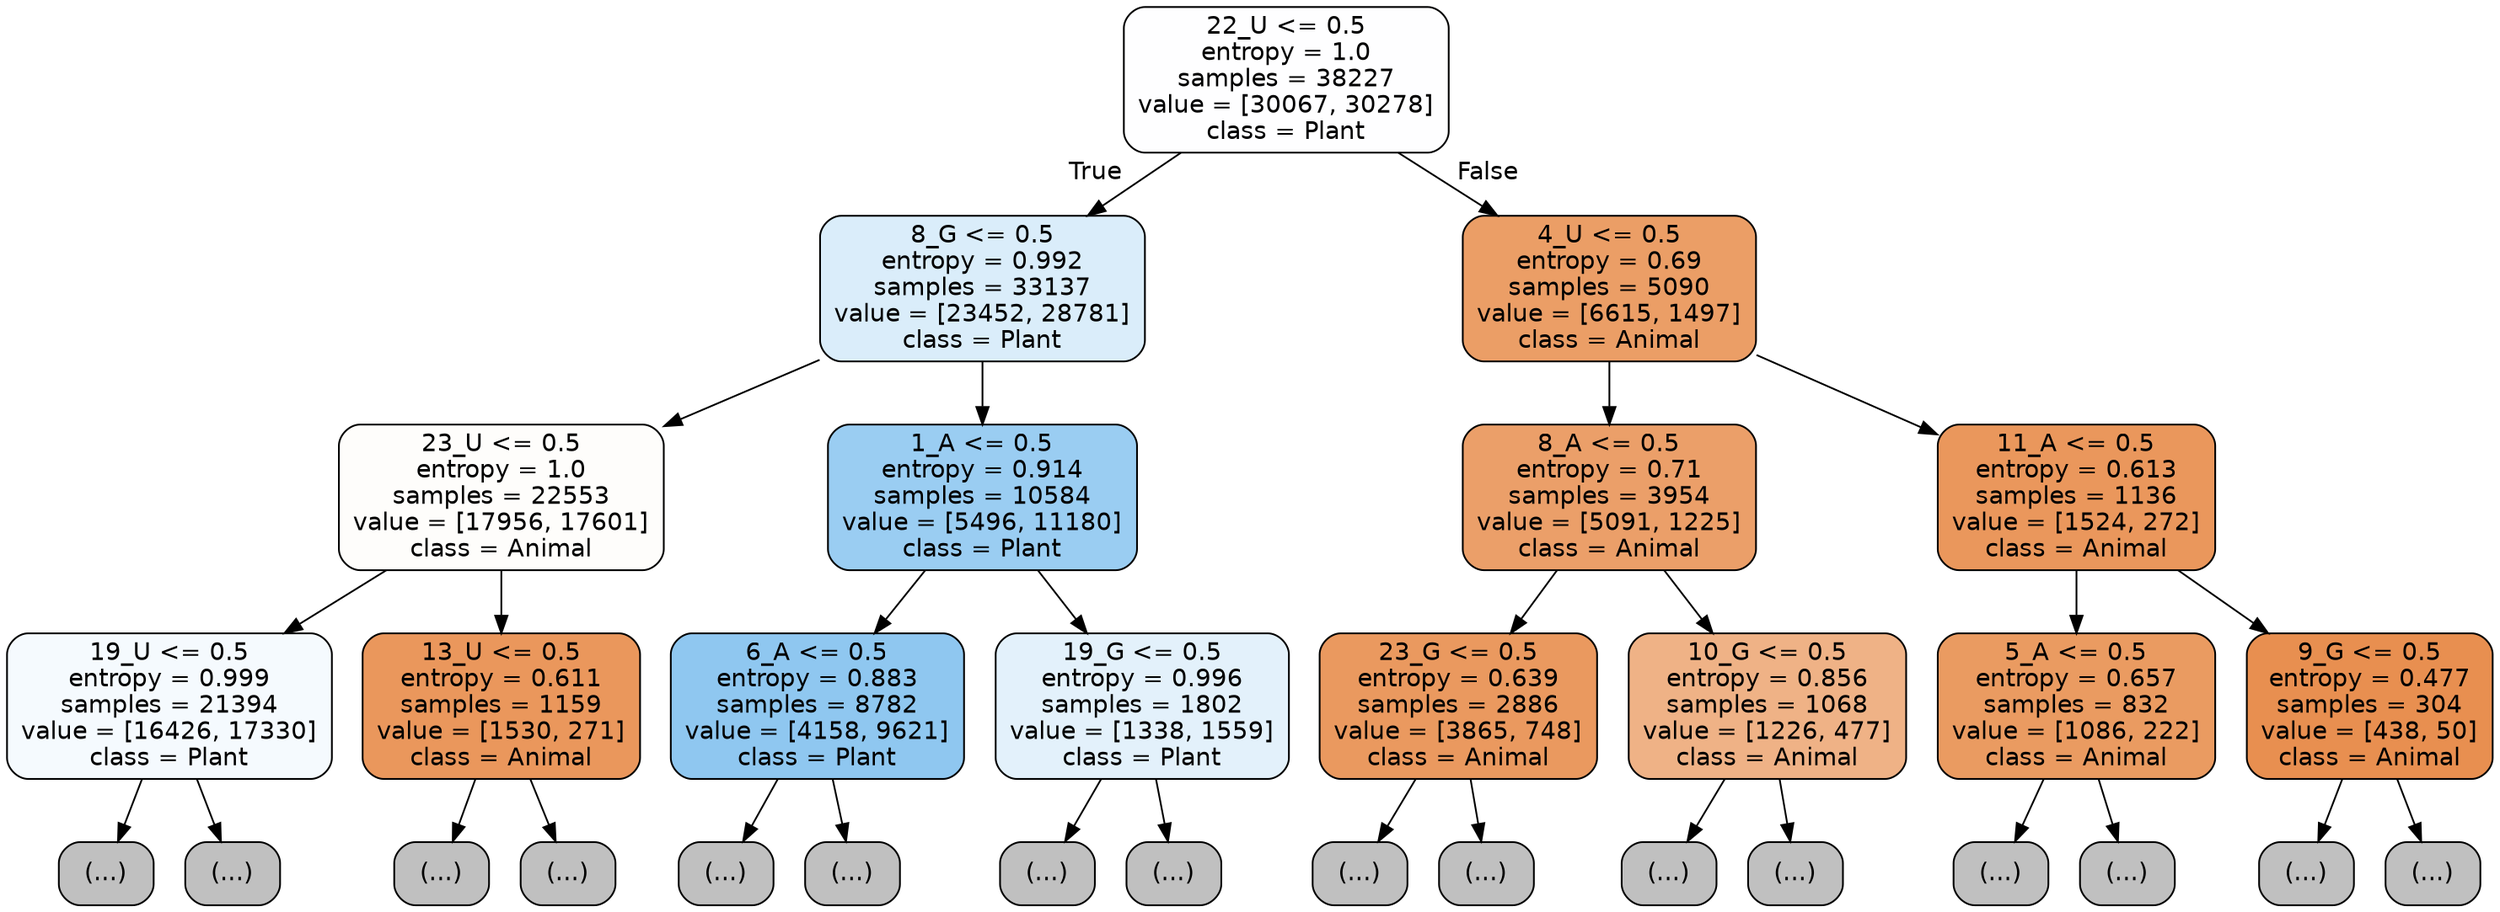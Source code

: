 digraph Tree {
node [shape=box, style="filled, rounded", color="black", fontname="helvetica"] ;
edge [fontname="helvetica"] ;
0 [label="22_U <= 0.5\nentropy = 1.0\nsamples = 38227\nvalue = [30067, 30278]\nclass = Plant", fillcolor="#fefeff"] ;
1 [label="8_G <= 0.5\nentropy = 0.992\nsamples = 33137\nvalue = [23452, 28781]\nclass = Plant", fillcolor="#daedfa"] ;
0 -> 1 [labeldistance=2.5, labelangle=45, headlabel="True"] ;
2 [label="23_U <= 0.5\nentropy = 1.0\nsamples = 22553\nvalue = [17956, 17601]\nclass = Animal", fillcolor="#fefdfb"] ;
1 -> 2 ;
3 [label="19_U <= 0.5\nentropy = 0.999\nsamples = 21394\nvalue = [16426, 17330]\nclass = Plant", fillcolor="#f5fafe"] ;
2 -> 3 ;
4 [label="(...)", fillcolor="#C0C0C0"] ;
3 -> 4 ;
7701 [label="(...)", fillcolor="#C0C0C0"] ;
3 -> 7701 ;
10562 [label="13_U <= 0.5\nentropy = 0.611\nsamples = 1159\nvalue = [1530, 271]\nclass = Animal", fillcolor="#ea975c"] ;
2 -> 10562 ;
10563 [label="(...)", fillcolor="#C0C0C0"] ;
10562 -> 10563 ;
10896 [label="(...)", fillcolor="#C0C0C0"] ;
10562 -> 10896 ;
10995 [label="1_A <= 0.5\nentropy = 0.914\nsamples = 10584\nvalue = [5496, 11180]\nclass = Plant", fillcolor="#9acdf2"] ;
1 -> 10995 ;
10996 [label="6_A <= 0.5\nentropy = 0.883\nsamples = 8782\nvalue = [4158, 9621]\nclass = Plant", fillcolor="#8fc7f0"] ;
10995 -> 10996 ;
10997 [label="(...)", fillcolor="#C0C0C0"] ;
10996 -> 10997 ;
13268 [label="(...)", fillcolor="#C0C0C0"] ;
10996 -> 13268 ;
14011 [label="19_G <= 0.5\nentropy = 0.996\nsamples = 1802\nvalue = [1338, 1559]\nclass = Plant", fillcolor="#e3f1fb"] ;
10995 -> 14011 ;
14012 [label="(...)", fillcolor="#C0C0C0"] ;
14011 -> 14012 ;
14701 [label="(...)", fillcolor="#C0C0C0"] ;
14011 -> 14701 ;
14940 [label="4_U <= 0.5\nentropy = 0.69\nsamples = 5090\nvalue = [6615, 1497]\nclass = Animal", fillcolor="#eb9e66"] ;
0 -> 14940 [labeldistance=2.5, labelangle=-45, headlabel="False"] ;
14941 [label="8_A <= 0.5\nentropy = 0.71\nsamples = 3954\nvalue = [5091, 1225]\nclass = Animal", fillcolor="#eb9f69"] ;
14940 -> 14941 ;
14942 [label="23_G <= 0.5\nentropy = 0.639\nsamples = 2886\nvalue = [3865, 748]\nclass = Animal", fillcolor="#ea995f"] ;
14941 -> 14942 ;
14943 [label="(...)", fillcolor="#C0C0C0"] ;
14942 -> 14943 ;
15934 [label="(...)", fillcolor="#C0C0C0"] ;
14942 -> 15934 ;
16047 [label="10_G <= 0.5\nentropy = 0.856\nsamples = 1068\nvalue = [1226, 477]\nclass = Animal", fillcolor="#efb286"] ;
14941 -> 16047 ;
16048 [label="(...)", fillcolor="#C0C0C0"] ;
16047 -> 16048 ;
16343 [label="(...)", fillcolor="#C0C0C0"] ;
16047 -> 16343 ;
16476 [label="11_A <= 0.5\nentropy = 0.613\nsamples = 1136\nvalue = [1524, 272]\nclass = Animal", fillcolor="#ea975c"] ;
14940 -> 16476 ;
16477 [label="5_A <= 0.5\nentropy = 0.657\nsamples = 832\nvalue = [1086, 222]\nclass = Animal", fillcolor="#ea9b61"] ;
16476 -> 16477 ;
16478 [label="(...)", fillcolor="#C0C0C0"] ;
16477 -> 16478 ;
16779 [label="(...)", fillcolor="#C0C0C0"] ;
16477 -> 16779 ;
16818 [label="9_G <= 0.5\nentropy = 0.477\nsamples = 304\nvalue = [438, 50]\nclass = Animal", fillcolor="#e88f50"] ;
16476 -> 16818 ;
16819 [label="(...)", fillcolor="#C0C0C0"] ;
16818 -> 16819 ;
16878 [label="(...)", fillcolor="#C0C0C0"] ;
16818 -> 16878 ;
}